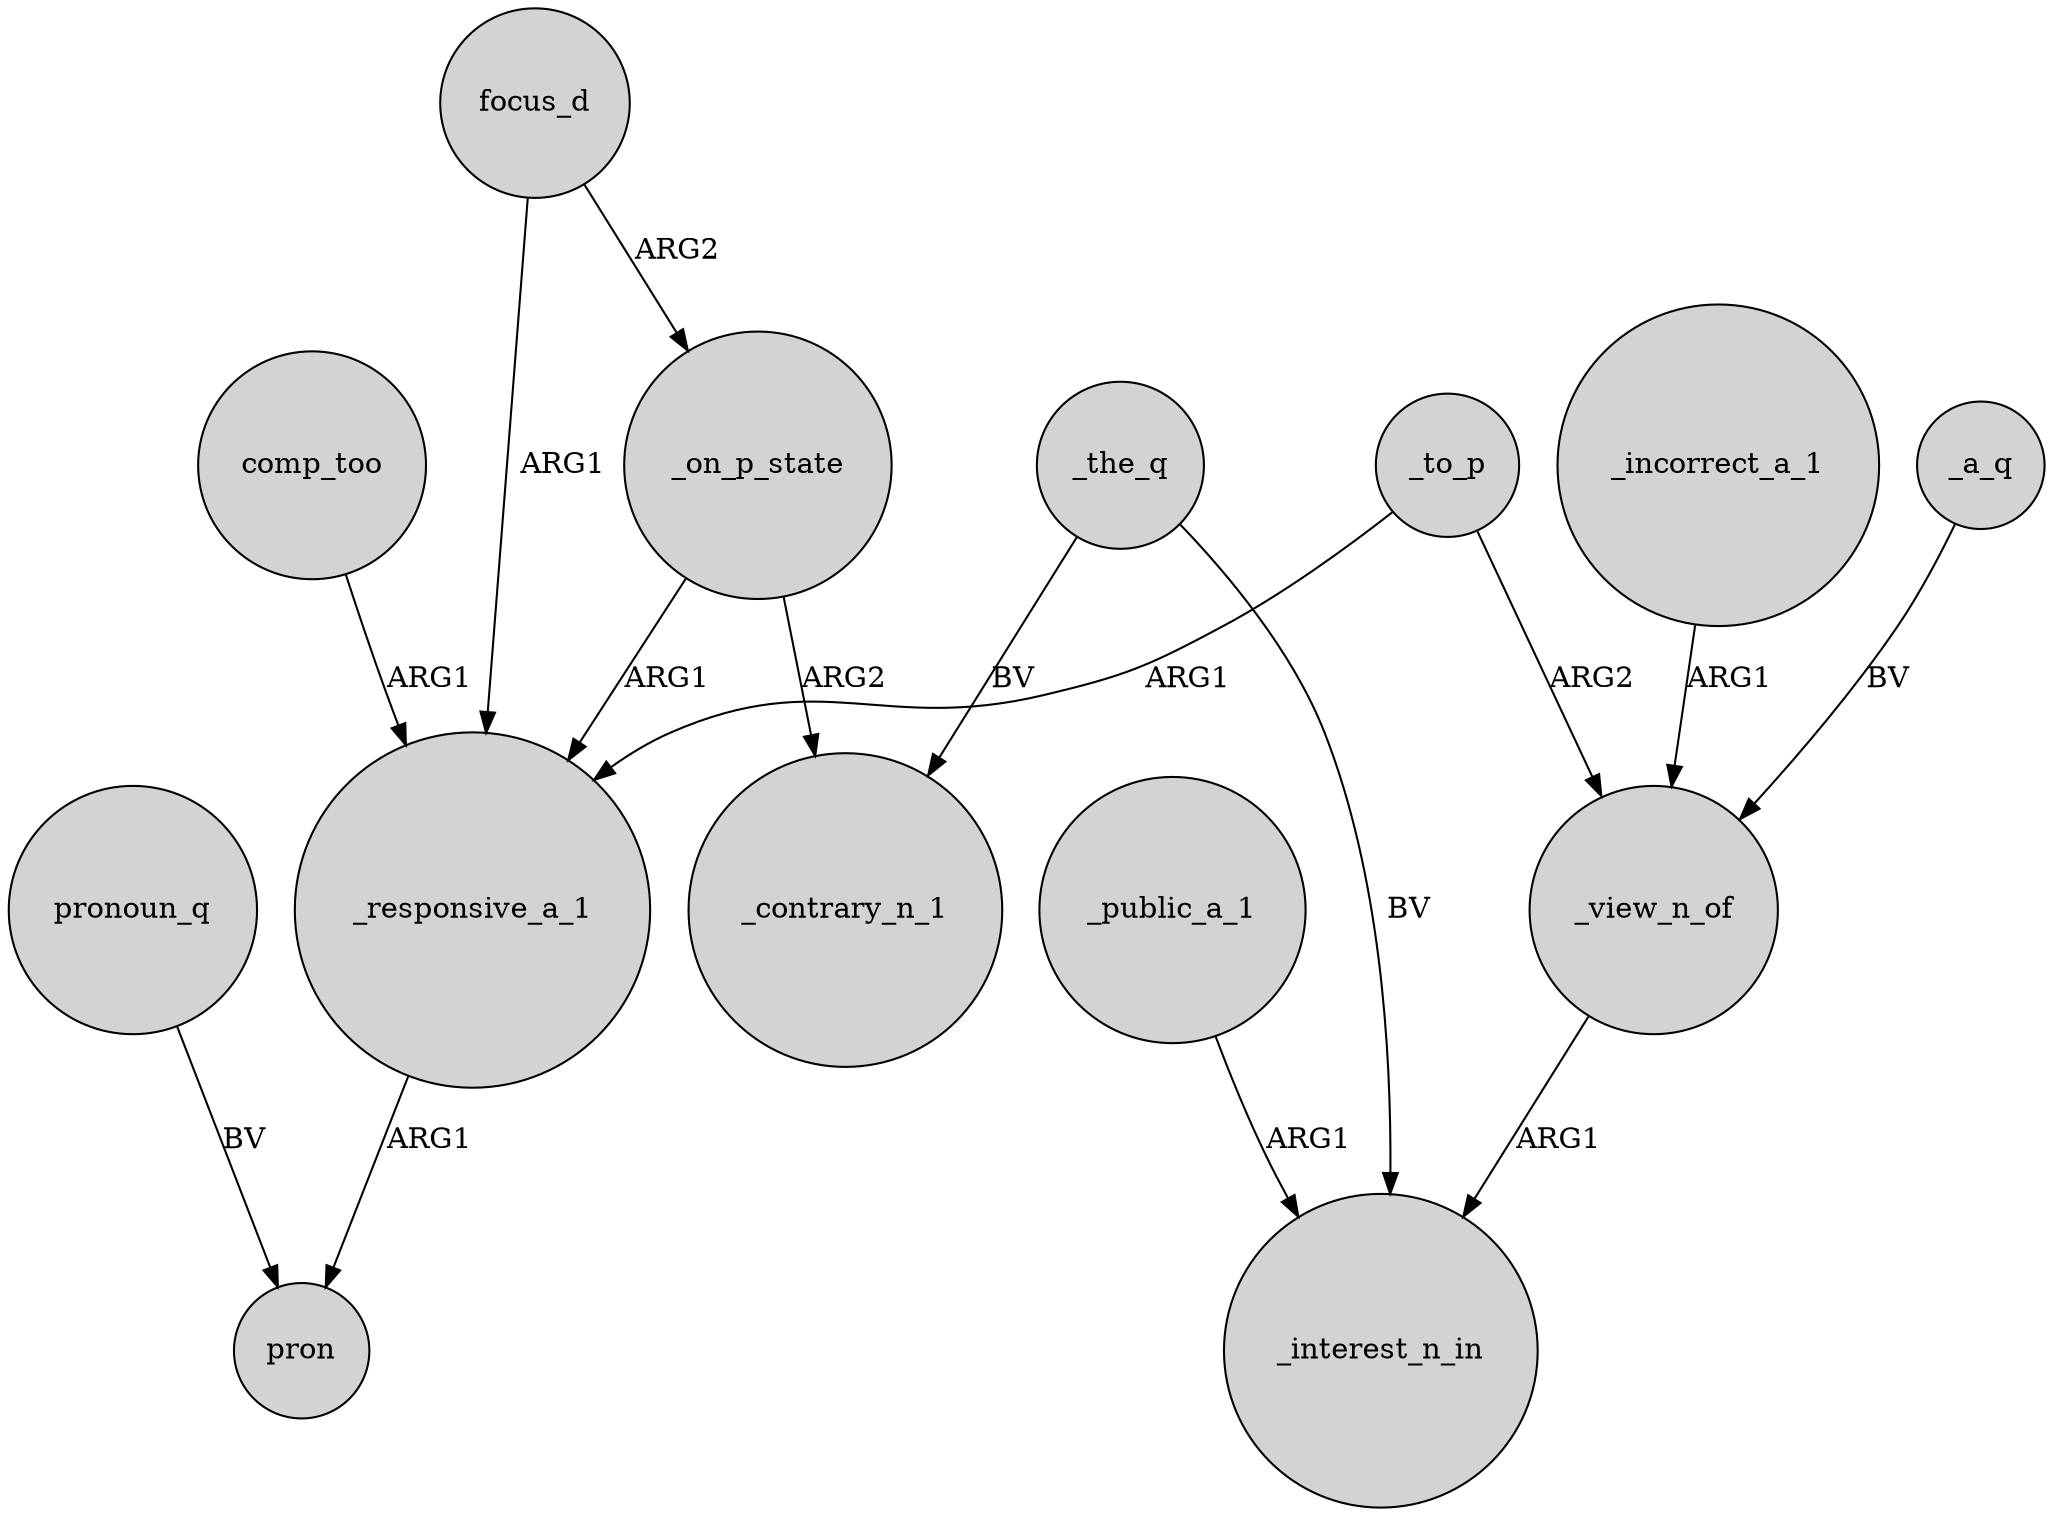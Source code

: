 digraph {
	node [shape=circle style=filled]
	_responsive_a_1 -> pron [label=ARG1]
	_to_p -> _responsive_a_1 [label=ARG1]
	_public_a_1 -> _interest_n_in [label=ARG1]
	_on_p_state -> _responsive_a_1 [label=ARG1]
	focus_d -> _responsive_a_1 [label=ARG1]
	_on_p_state -> _contrary_n_1 [label=ARG2]
	_the_q -> _contrary_n_1 [label=BV]
	comp_too -> _responsive_a_1 [label=ARG1]
	_incorrect_a_1 -> _view_n_of [label=ARG1]
	_view_n_of -> _interest_n_in [label=ARG1]
	_to_p -> _view_n_of [label=ARG2]
	focus_d -> _on_p_state [label=ARG2]
	_the_q -> _interest_n_in [label=BV]
	_a_q -> _view_n_of [label=BV]
	pronoun_q -> pron [label=BV]
}
